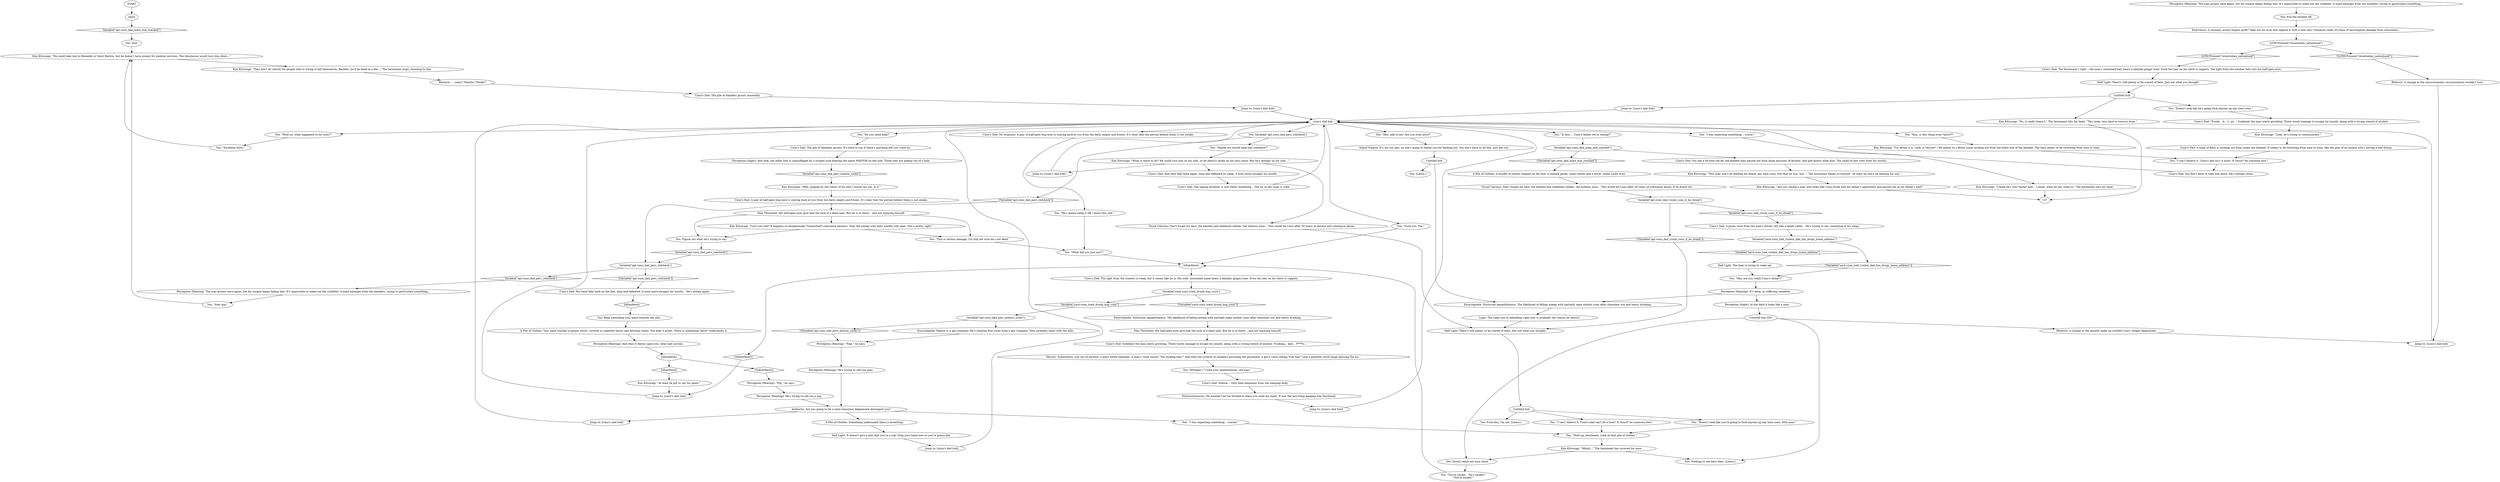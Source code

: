 # APT / CUNO DAD
# Cuno's dad, loitering on the bed. Drugs. Sleeping with his eyes open. His face reminds you Cuno 30 years later. Also seems like he's dead. Hairy ginger chest, in undewear. Kim reacts. Hearing redcheck while he gurgles, success: he's trying to call you pigs. 
#
#
#I talked to your dad boolean. / I was somehow able to not evade your dad.
# ==================================================
digraph G {
	  0 [label="START"];
	  1 [label="input"];
	  2 [label="IsKimHere()"];
	  3 [label="IsKimHere()", shape=diamond];
	  4 [label="!(IsKimHere())", shape=diamond];
	  5 [label="Perception (Hearing): He's trying to call you pigs."];
	  6 [label="Kim Kitsuragi: \"We could take him to Remedie or Saint Batiste, but he doesn't have money for medical services. The Almshouse would turn him down...\""];
	  7 [label="Cuno's Dad: The pile of blankets grunts miserably."];
	  8 [label="Half Light: There's still plenty to be scared of here. Just not what you thought."];
	  9 [label="Half Light: It doesn't give a shit that you're a cop! Stop your hand now or you're gonna die!"];
	  10 [label="Untitled hub (03)"];
	  11 [label="Variable[\"apt.cuno_dad_perc_redcheck\"]"];
	  12 [label="Variable[\"apt.cuno_dad_perc_redcheck\"]", shape=diamond];
	  13 [label="!(Variable[\"apt.cuno_dad_perc_redcheck\"])", shape=diamond];
	  14 [label="Kim Kitsuragi: \"I'm afraid it is. Look, it *moves*.\" He points to a fleshy lump sticking out from the other end of the blanket. The limb seems to be twitching from time to time."];
	  15 [label="You: \"This is serious damage, I'm still not sure he's not dead.\""];
	  16 [label="Electrochemistry: He wouldn't be too thrilled to learn you stole his stash. It was the last thing keeping him functional."];
	  17 [label="You: \"Doesn't look like you're going to fuck anyone up any time soon, little man.\""];
	  18 [label="Untitled hub"];
	  19 [label="Variable[\"yard.cuno_tried_drunk_hug_cuno\"]"];
	  20 [label="Variable[\"yard.cuno_tried_drunk_hug_cuno\"]", shape=diamond];
	  21 [label="!(Variable[\"yard.cuno_tried_drunk_hug_cuno\"])", shape=diamond];
	  22 [label="Kim Kitsuragi: \"What is there to do? We could turn him on his side, so he doesn't choke on his own vomit. But he's already on his side...\""];
	  23 [label="Cuno's Dad: Suddenly the man starts growling. Three words manage to escape his mouth, along with a strong stench of alcohol: 'Fucking... kipt... f****ts...'"];
	  24 [label="You: \"Do you need help?\""];
	  25 [label="Untitled hub"];
	  26 [label="Kim Kitsuragi: \"Mhmh...\" The lieutenant has covered his nose."];
	  27 [label="Rhetoric: ... years? Months? Weeks?"];
	  28 [label="Perception (Hearing): \"Pig,\" he says."];
	  29 [label="A Pile of Clothes: A bundle of clothes heaped on the bed. A stained parka, some towels and a duvet. Some socks even."];
	  30 [label="Half Light: The bear is trying to wake up!"];
	  31 [label="Variable[\"yard.cuno_told_violent_dad_has_drugs_home_address\"]"];
	  32 [label="Variable[\"yard.cuno_told_violent_dad_has_drugs_home_address\"]", shape=diamond];
	  33 [label="!(Variable[\"yard.cuno_told_violent_dad_has_drugs_home_address\"])", shape=diamond];
	  34 [label="Perception (Hearing): The man groans once again, but his tongue keeps failing him: It's impossible to make out the syllables. A hand emerges from the blankets, trying to gesticulate something..."];
	  35 [label="A Pile of Clothes: Your hand touches a greasy duvet, covered in cigarette burns and ketchup stains. You hear a growl. There is something *alive* underneath it."];
	  36 [label="Perception (Hearing): He's trying to call you a pig."];
	  37 [label="You: \"Is this.... Cuno's father we're seeing?\""];
	  38 [label="Cuno's Dad: Silence... Only heat emanates from the sleeping body."];
	  39 [label="Kim Kitsuragi: \"Look, he's trying to communicate.\""];
	  40 [label="Jump to: [cuno's dad hub]"];
	  41 [label="Jump to: [cuno's dad hub]"];
	  42 [label="You: \"Kim, is this thing even *alive*?\""];
	  43 [label="You: \"Doesn't look like he's going fuck anyone up any time soon.\""];
	  44 [label="You: Slowly reach out your hand."];
	  45 [label="Cuno's Dad: The pile of blankets grunts. It's hard to say if there's anything left you could do."];
	  46 [label="Variable[\"apt.cuno_dad_viscal_cuno_if_he_drank\"]"];
	  47 [label="Variable[\"apt.cuno_dad_viscal_cuno_if_he_drank\"]", shape=diamond];
	  48 [label="!(Variable[\"apt.cuno_dad_viscal_cuno_if_he_drank\"])", shape=diamond];
	  49 [label="Untitled hub"];
	  50 [label="Kim Kitsuragi: \"I think he's still *quite* bad... I mean, what he has come to.\" The lieutenant tilts his head."];
	  51 [label="You: Nothing to see here then. [Leave.]"];
	  52 [label="Shivers: Somewhere, just out of earshot, a glass bottle explodes. A man's voice shouts \"You fucking kids!\" And then the screech of sneakers pounding the pavement, a girl's voice yelling \"Got him!\" and a painfully shrill laugh piercing the air..."];
	  53 [label="You: \"Hey, talk to me! Are you even alive?\""];
	  54 [label="Pain Threshold: His half-open eyes give him the look of a dead man. But he is in there... and not enjoying himself."];
	  55 [label="You: \"I can't believe it, Cuno's dad can't be a loser! It *must* be someone else.\""];
	  56 [label="IsTHCPresent(\"revacholian_nationhood\")"];
	  57 [label="IsTHCPresent(\"revacholian_nationhood\")", shape=diamond];
	  58 [label="!(IsTHCPresent(\"revacholian_nationhood\"))", shape=diamond];
	  59 [label="Rhetoric: A change in the socio-economic circumstances wouldn't hurt."];
	  60 [label="Kim Kitsuragi: \"They don't do charity for people who're trying to kill themselves. Besides, he'll be dead in a few...\" The lieutenant stops, listening to him."];
	  61 [label="cuno's dad hub"];
	  62 [label="Jump to: [cuno's dad hub]"];
	  63 [label="Authority: Are you going to let a semi-conscious degenerate disrespect you?"];
	  64 [label="Pain Threshold: His half-open eyes give him the look of a dead man. But he is in there... and not enjoying himself."];
	  65 [label="Perception (Hearing): The man groans once again, but his tongue keeps failing him: It's impossible to make out the syllables. A hand emerges from the blankets, trying to gesticulate something..."];
	  66 [label="Cuno's Dad: His hand falls back on the bed, limp and defeated. A loud snore escapes his mouth... He's asleep again."];
	  67 [label="IsKimHere()"];
	  68 [label="IsKimHere()", shape=diamond];
	  69 [label="!(IsKimHere())", shape=diamond];
	  70 [label="Cuno's Dad: The light from the window is weak, but it seems like he is. His wild, unwashed mane bears a familiar ginger tone. Even the hair on his chest is coppery."];
	  71 [label="Perception (Hearing): It's deep, in suffering somehow."];
	  72 [label="Perception (Hearing): And then it dawns upon you, clear and surreal..."];
	  73 [label="You: \"Poor guy.\""];
	  74 [label="Visual Calculus: Don't forget his face: the bloated and reddened cheeks, the bulbous nose... This would be Cuno after 30 years of alcohol and substance abuse."];
	  75 [label="Encyclopedia: Nocturnal lagophthalmos. The likelihood of falling asleep with partially open eyelids rises after stimulant use and heavy drinking."];
	  76 [label="You: \"He's gonna sleep it off, I know this shit.\""];
	  77 [label="You: Figure out what he's trying to say."];
	  78 [label="You: Variable[\"apt.cuno_dad_perc_redcheck\"]"];
	  79 [label="Variable[\"apt.cuno_dad_perc_redcheck\"]", shape=diamond];
	  80 [label="!(Variable[\"apt.cuno_dad_perc_redcheck\"])", shape=diamond];
	  81 [label="You: \"Maybe we should help him somehow?\""];
	  82 [label="You: \"Fuck you. Die.\""];
	  83 [label="You: \"I was expecting something... scarier.\""];
	  84 [label="You: Fuck this, I'm out. [Leave.]"];
	  85 [label="Encyclopedia: Nocturnal lagophthalmos. The likelihood of falling asleep with partially open eyelids rises after stimulant use and heavy drinking."];
	  86 [label="Half Light: There's still plenty to be scared of here. Just not what you thought."];
	  87 [label="Logic: The sight you're beholding right now is probably the reason he doesn't."];
	  88 [label="Cuno's Dad: A groan rises from the man's throat, dry like a death rattle... He's trying to say something in his sleep."];
	  89 [label="Perception (Hearing): \"Pigs,\" he says."];
	  90 [label="Kim Kitsuragi: \"At least he got to say his piece.\""];
	  91 [label="You: Keep extending your hand towards the pile."];
	  92 [label="You: [Leave.]"];
	  93 [label="You: \"Hold on, what happened to his eyes?\""];
	  94 [label="Kim Kitsuragi: \"Can't you tell? It happens to exceptionally *committed* substance abusers. They fall asleep with their eyelids still open. Not a pretty sight.\""];
	  95 [label="You: \"Excellent form.\""];
	  96 [label="Jump to: [cuno's dad hub]"];
	  97 [label="You: (Whisper.) \"I took your amphetamine, old man.\""];
	  98 [label="You: \"I was expecting something... worse.\""];
	  99 [label="Kim Kitsuragi: \"No, it really doesn't.\" The lieutenant tilts his head. \"This looks very hard to recover from.\""];
	  100 [label="Cuno's Dad: \"Fuckn... k... f...pi...\" Suddenly the man starts growling. Three words manage to escape his mouth, along with a strong stench of alcohol."];
	  101 [label="You: \"What did you just say?!\""];
	  102 [label="A Pile of Clothes: Something underneath there is breathing."];
	  103 [label="You: \"You're awake... He's awake!\"\n\"You're awake!\""];
	  104 [label="Jump to: [cuno's dad hub]"];
	  105 [label="Jump to: [cuno's dad hub]"];
	  106 [label="Cuno's Dad: The ageing alcoholic is still there, breathing... The air in the room is stale."];
	  107 [label="You: Nod."];
	  108 [label="Cuno's Dad: And then falls back again, limp and defeated by sleep. A loud snore escapes his mouth."];
	  109 [label="You: Pull the blanket off."];
	  110 [label="Perception (Sight): In the dark it looks like a nest."];
	  111 [label="Visual Calculus: Don't forget his face: the bloated and reddened cheeks, the bulbous nose... This would be Cuno after 30 years of substance abuse, if he drank too."];
	  112 [label="Variable[\"apt.cuno_dad_perc_maxtor_socks\"]"];
	  113 [label="Variable[\"apt.cuno_dad_perc_maxtor_socks\"]", shape=diamond];
	  114 [label="!(Variable[\"apt.cuno_dad_perc_maxtor_socks\"])", shape=diamond];
	  115 [label="Encyclopedia: Maxtor is a gas company. He's wearing free socks from a gas company. They probably came with the bills."];
	  116 [label="Kim Kitsuragi: \"Well, judging by the colour of his hair I would say yes, it is.\""];
	  117 [label="Variable[\"apt.cuno_dad_main_hub_reached\"]"];
	  118 [label="Variable[\"apt.cuno_dad_main_hub_reached\"]", shape=diamond];
	  119 [label="!(Variable[\"apt.cuno_dad_main_hub_reached\"])", shape=diamond];
	  120 [label="Cuno's Dad: You see a 60-year-old fat red-headed man passed out from large amounts of alcohol. And god knows what else. The smell of shit rises from his mouth."];
	  121 [label="Endurance: A coronary artery bypass graft? Take out his liver and replace it with a new one? Somehow undo 20 years of neurological damage from stimulants..."];
	  122 [label="Perception (Sight): And look, the other foot is camouflaged by a striped sock bearing the name MAXTOR on the sole. Three toes are poking out of a hole."];
	  123 [label="You: \"I can't believe it, Cuno's dad isn't a loser! It *must* be someone else.\""];
	  124 [label="Jump to: [cuno's dad hub]"];
	  125 [label="Cuno's Dad: A lump of flesh is sticking out from under the blanket. It seems to be twitching from time to time, like the paw of an animal who's having a bad dream."];
	  126 [label="Inland Empire: It's not too late, no one's going to blame you for backing out. You don't have to do this. Just get out."];
	  127 [label="Jump to: [cuno's dad hub]"];
	  128 [label="You: \"Hey, are you really Cuno's father?\""];
	  129 [label="Cuno's Dad: No response. A pair of half-open bug eyes is staring back at you from the dark, empty and frozen. It's clear that the person behind them is not awake."];
	  130 [label="You: \"Hold up, lieutenant. Look at that pile of clothes.\""];
	  131 [label="Rhetoric: A change in the genetic make up wouldn't hurt. Ginger degenerate."];
	  132 [label="Cuno's Dad: The lieutenant's right -- the man's unwashed hair bears a familiar ginger tone. Even the hair on his chest is coppery. The light from the window falls into his half-open eyes."];
	  133 [label="Cuno's Dad: A pair of half-open bug eyes is staring back at you from the dark, empty and frozen. It's clear that the person behind them is not awake."];
	  134 [label="Kim Kitsuragi: \"Are you saying a man who looks like Cuno broke into his father's apartment and passed out in his father's bed?\""];
	  135 [label="Cuno's Dad: You don't have to take him down. He's already down."];
	  136 [label="Kim Kitsuragi: \"This man won't be feeding his family any time soon. Not that he was, but...\" The lieutenant thinks to himself. \"At least he won't be beating his son.\""];
	  0 -> 1
	  1 -> 118
	  2 -> 3
	  2 -> 4
	  3 -> 90
	  4 -> 28
	  5 -> 63
	  6 -> 60
	  7 -> 105
	  8 -> 25
	  9 -> 127
	  10 -> 51
	  10 -> 131
	  10 -> 44
	  11 -> 12
	  11 -> 13
	  12 -> 34
	  13 -> 66
	  14 -> 123
	  15 -> 101
	  16 -> 40
	  17 -> 130
	  18 -> 92
	  18 -> 85
	  19 -> 20
	  19 -> 21
	  20 -> 112
	  21 -> 75
	  22 -> 96
	  22 -> 74
	  22 -> 108
	  23 -> 52
	  24 -> 45
	  25 -> 17
	  25 -> 84
	  25 -> 55
	  26 -> 51
	  26 -> 44
	  27 -> 7
	  28 -> 36
	  29 -> 111
	  30 -> 128
	  31 -> 32
	  31 -> 33
	  32 -> 30
	  33 -> 128
	  34 -> 73
	  35 -> 72
	  36 -> 63
	  37 -> 117
	  38 -> 16
	  39 -> 125
	  40 -> 61
	  41 -> 61
	  42 -> 14
	  43 -> 100
	  44 -> 103
	  45 -> 122
	  46 -> 48
	  46 -> 47
	  47 -> 88
	  48 -> 8
	  49 -> 43
	  49 -> 99
	  49 -> 124
	  50 -> 137
	  52 -> 97
	  53 -> 126
	  54 -> 23
	  55 -> 130
	  56 -> 57
	  56 -> 58
	  57 -> 132
	  58 -> 59
	  59 -> 41
	  60 -> 27
	  61 -> 129
	  61 -> 98
	  61 -> 37
	  61 -> 42
	  61 -> 78
	  61 -> 82
	  61 -> 53
	  61 -> 24
	  61 -> 93
	  62 -> 61
	  63 -> 104
	  63 -> 83
	  63 -> 102
	  64 -> 77
	  64 -> 94
	  64 -> 15
	  65 -> 109
	  66 -> 68
	  67 -> 69
	  67 -> 70
	  68 -> 91
	  69 -> 62
	  70 -> 19
	  71 -> 85
	  71 -> 110
	  72 -> 2
	  73 -> 6
	  74 -> 8
	  75 -> 54
	  76 -> 101
	  77 -> 79
	  78 -> 80
	  78 -> 81
	  79 -> 11
	  80 -> 11
	  81 -> 22
	  82 -> 67
	  83 -> 130
	  85 -> 87
	  86 -> 49
	  87 -> 8
	  88 -> 31
	  89 -> 5
	  90 -> 62
	  91 -> 35
	  93 -> 95
	  94 -> 77
	  94 -> 15
	  95 -> 6
	  96 -> 61
	  97 -> 38
	  98 -> 50
	  99 -> 137
	  100 -> 39
	  101 -> 67
	  102 -> 9
	  103 -> 67
	  104 -> 61
	  105 -> 61
	  106 -> 61
	  107 -> 6
	  108 -> 106
	  109 -> 121
	  110 -> 10
	  111 -> 46
	  112 -> 114
	  112 -> 115
	  113 -> 116
	  114 -> 89
	  115 -> 89
	  116 -> 133
	  117 -> 120
	  117 -> 119
	  118 -> 107
	  119 -> 29
	  120 -> 136
	  121 -> 56
	  122 -> 113
	  123 -> 135
	  124 -> 61
	  125 -> 123
	  126 -> 18
	  127 -> 61
	  128 -> 71
	  129 -> 76
	  130 -> 26
	  131 -> 41
	  132 -> 86
	  133 -> 64
	  134 -> 137
	  135 -> 61
	  136 -> 134
}

